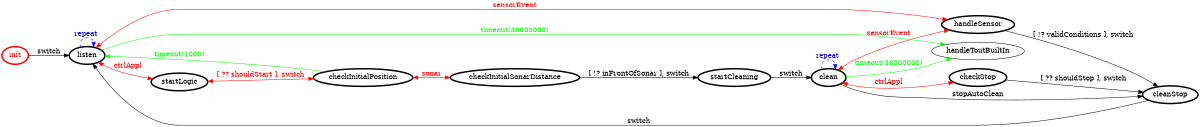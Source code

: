/*
*
* A GraphViz DOT FSM description 
* Please use a GraphViz visualizer (like http://www.webgraphviz.com)
*  
*/

digraph finite_state_machine {
	rankdir=LR
	size="8,5"
	
	init [ color = red ][ fontcolor = red ][ penwidth = 3 ]
	startLogic [ color = black ][ fontcolor = black ][ penwidth = 3 ]
	handleSensor [ color = black ][ fontcolor = black ][ penwidth = 3 ]
	checkInitialSonarDistance [ color = black ][ fontcolor = black ][ penwidth = 3 ]
	startCleaning [ color = black ][ fontcolor = black ][ penwidth = 3 ]
	checkStop [ color = black ][ fontcolor = black ][ penwidth = 3 ]
	clean [ color = black ][ fontcolor = black ][ penwidth = 3 ]
	cleanStop [ color = black ][ fontcolor = black ][ penwidth = 3 ]
	listen [ color = black ][ fontcolor = black ][ penwidth = 3 ]
	checkInitialPosition [ color = black ][ fontcolor = black ][ penwidth = 3 ]
	
	startLogic -> checkInitialPosition [ label = "[ ?? shouldStart ], switch" ][ color = red ][ fontcolor = red ][ dir = both ]
	clean -> clean [ label = "repeat "][ style = dashed ][ color = blue ][ fontcolor = blue ]
	listen -> startLogic [ label = "ctrlAppl" ][ color = red ][ fontcolor = red ][ dir = both ]
	cleanStop -> listen [ label = "switch" ][ color = black ][ fontcolor = black ]
	checkInitialPosition -> checkInitialSonarDistance [ label = "sonar" ][ color = red ][ fontcolor = red ][ dir = both ]
	clean -> handleSensor [ label = "sensorEvent" ][ color = red ][ fontcolor = red ][ dir = both ]
	listen -> handleSensor [ label = "sensorEvent" ][ color = red ][ fontcolor = red ][ dir = both ]
	checkInitialPosition -> listen [ label = "timeout(1000)" ][ color = green ][ fontcolor = green ]
	listen -> handleToutBuiltIn [ label = "timeout(36000000)" ][ color = green ][ fontcolor = green ]
	startCleaning -> clean [ label = "switch" ][ color = black ][ fontcolor = black ]
	checkInitialSonarDistance -> startCleaning [ label = "[ !? inFrontOfSonar ], switch" ][ color = black ][ fontcolor = black ]
	listen -> listen [ label = "repeat "][ style = dashed ][ color = blue ][ fontcolor = blue ]
	clean -> cleanStop [ label = "stopAutoClean" ][ color = black ][ fontcolor = black ]
	clean -> checkStop [ label = "ctrlAppl" ][ color = red ][ fontcolor = red ][ dir = both ]
	init -> listen [ label = "switch" ][ color = black ][ fontcolor = black ]
	checkStop -> cleanStop [ label = "[ ?? shouldStop ], switch" ][ color = black ][ fontcolor = black ]
	handleSensor -> cleanStop [ label = "[ !? validConditions ], switch" ][ color = black ][ fontcolor = black ]
	clean -> handleToutBuiltIn [ label = "timeout(36000000)" ][ color = green ][ fontcolor = green ]
}
